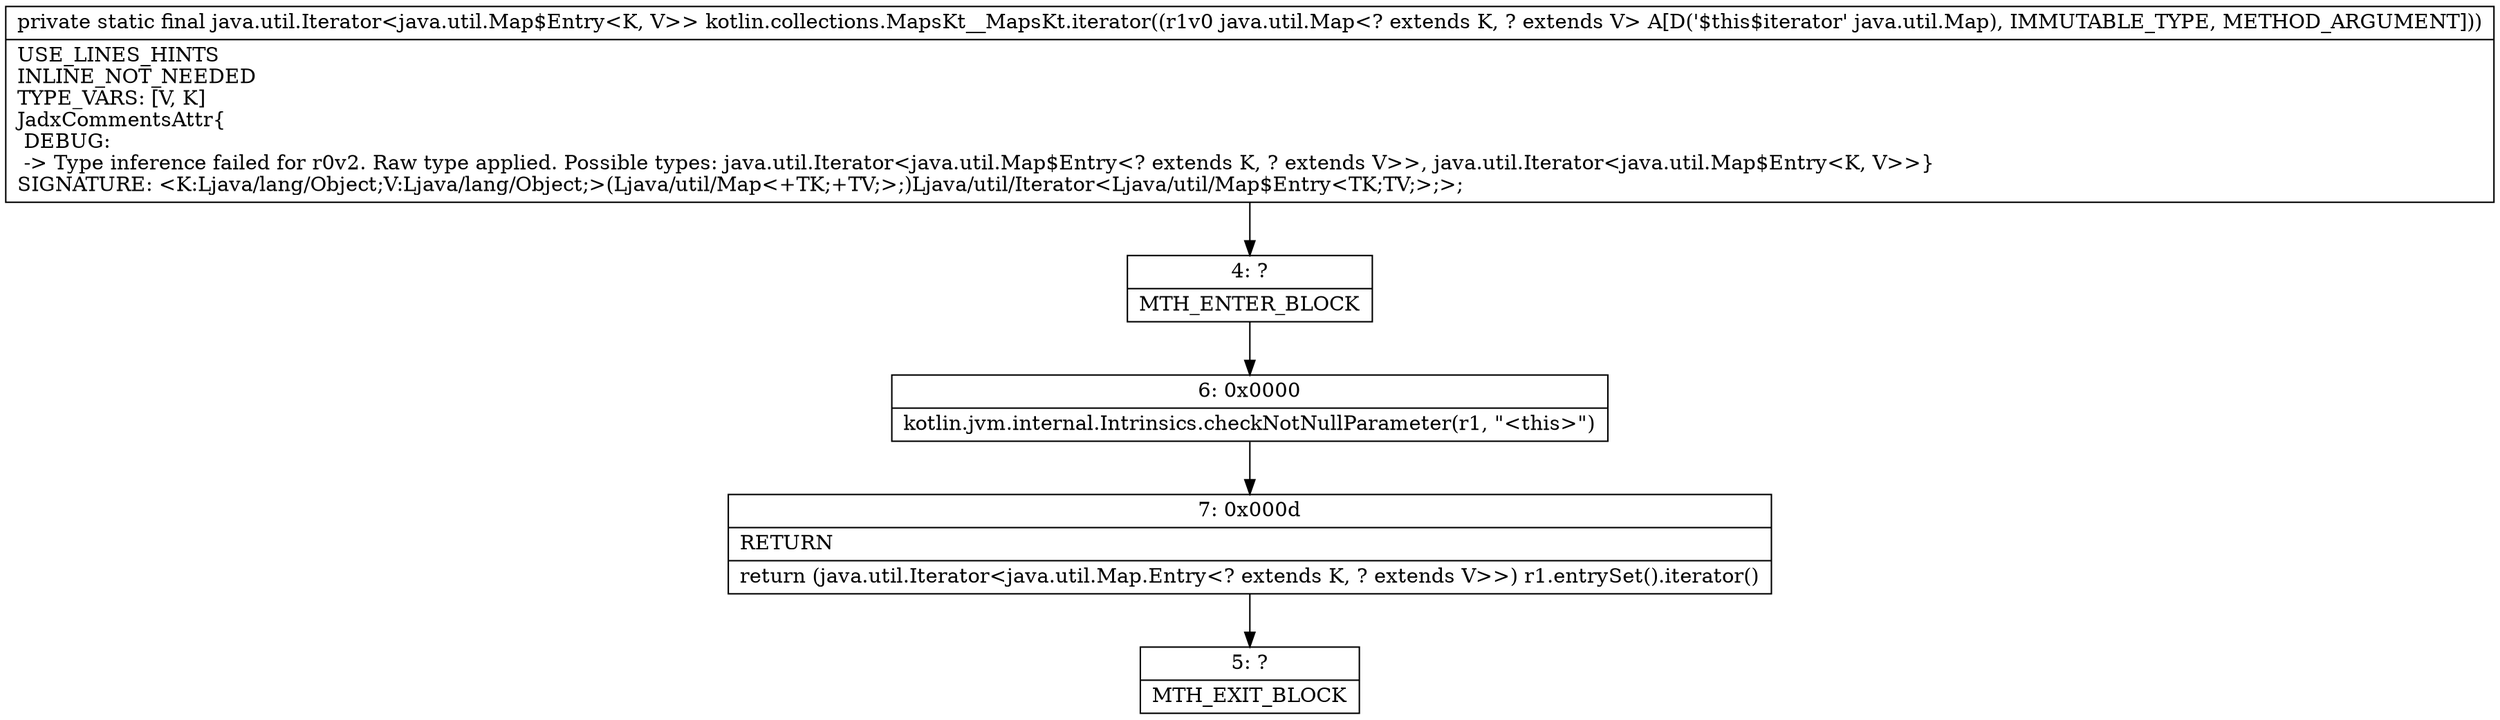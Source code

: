 digraph "CFG forkotlin.collections.MapsKt__MapsKt.iterator(Ljava\/util\/Map;)Ljava\/util\/Iterator;" {
Node_4 [shape=record,label="{4\:\ ?|MTH_ENTER_BLOCK\l}"];
Node_6 [shape=record,label="{6\:\ 0x0000|kotlin.jvm.internal.Intrinsics.checkNotNullParameter(r1, \"\<this\>\")\l}"];
Node_7 [shape=record,label="{7\:\ 0x000d|RETURN\l|return (java.util.Iterator\<java.util.Map.Entry\<? extends K, ? extends V\>\>) r1.entrySet().iterator()\l}"];
Node_5 [shape=record,label="{5\:\ ?|MTH_EXIT_BLOCK\l}"];
MethodNode[shape=record,label="{private static final java.util.Iterator\<java.util.Map$Entry\<K, V\>\> kotlin.collections.MapsKt__MapsKt.iterator((r1v0 java.util.Map\<? extends K, ? extends V\> A[D('$this$iterator' java.util.Map), IMMUTABLE_TYPE, METHOD_ARGUMENT]))  | USE_LINES_HINTS\lINLINE_NOT_NEEDED\lTYPE_VARS: [V, K]\lJadxCommentsAttr\{\l DEBUG: \l \-\> Type inference failed for r0v2. Raw type applied. Possible types: java.util.Iterator\<java.util.Map$Entry\<? extends K, ? extends V\>\>, java.util.Iterator\<java.util.Map$Entry\<K, V\>\>\}\lSIGNATURE: \<K:Ljava\/lang\/Object;V:Ljava\/lang\/Object;\>(Ljava\/util\/Map\<+TK;+TV;\>;)Ljava\/util\/Iterator\<Ljava\/util\/Map$Entry\<TK;TV;\>;\>;\l}"];
MethodNode -> Node_4;Node_4 -> Node_6;
Node_6 -> Node_7;
Node_7 -> Node_5;
}

